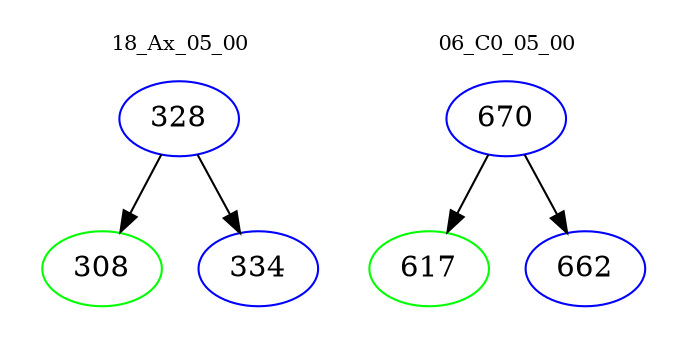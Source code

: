 digraph{
subgraph cluster_0 {
color = white
label = "18_Ax_05_00";
fontsize=10;
T0_328 [label="328", color="blue"]
T0_328 -> T0_308 [color="black"]
T0_308 [label="308", color="green"]
T0_328 -> T0_334 [color="black"]
T0_334 [label="334", color="blue"]
}
subgraph cluster_1 {
color = white
label = "06_C0_05_00";
fontsize=10;
T1_670 [label="670", color="blue"]
T1_670 -> T1_617 [color="black"]
T1_617 [label="617", color="green"]
T1_670 -> T1_662 [color="black"]
T1_662 [label="662", color="blue"]
}
}
